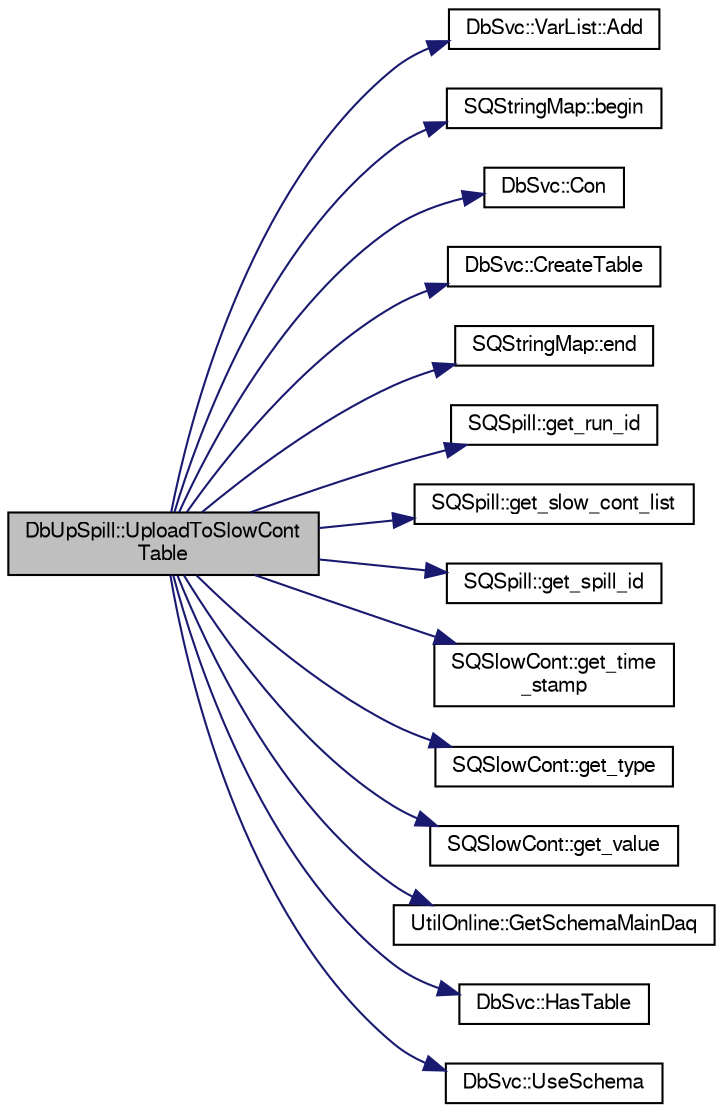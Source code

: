 digraph "DbUpSpill::UploadToSlowContTable"
{
  bgcolor="transparent";
  edge [fontname="FreeSans",fontsize="10",labelfontname="FreeSans",labelfontsize="10"];
  node [fontname="FreeSans",fontsize="10",shape=record];
  rankdir="LR";
  Node1 [label="DbUpSpill::UploadToSlowCont\lTable",height=0.2,width=0.4,color="black", fillcolor="grey75", style="filled" fontcolor="black"];
  Node1 -> Node2 [color="midnightblue",fontsize="10",style="solid",fontname="FreeSans"];
  Node2 [label="DbSvc::VarList::Add",height=0.2,width=0.4,color="black",URL="$da/dfa/classDbSvc_1_1VarList.html#a8835fc0ecc4041873b5e15dbb35a5218"];
  Node1 -> Node3 [color="midnightblue",fontsize="10",style="solid",fontname="FreeSans"];
  Node3 [label="SQStringMap::begin",height=0.2,width=0.4,color="black",URL="$d7/d7d/classSQStringMap.html#a8f02e6b73ce6ca7493c227c7a01515b5"];
  Node1 -> Node4 [color="midnightblue",fontsize="10",style="solid",fontname="FreeSans"];
  Node4 [label="DbSvc::Con",height=0.2,width=0.4,color="black",URL="$d2/da4/classDbSvc.html#af342c238c151003ac35ca3e96f60d02e"];
  Node1 -> Node5 [color="midnightblue",fontsize="10",style="solid",fontname="FreeSans"];
  Node5 [label="DbSvc::CreateTable",height=0.2,width=0.4,color="black",URL="$d2/da4/classDbSvc.html#abc037dbd5084422aacdfa76bd0e8d2b7"];
  Node1 -> Node6 [color="midnightblue",fontsize="10",style="solid",fontname="FreeSans"];
  Node6 [label="SQStringMap::end",height=0.2,width=0.4,color="black",URL="$d7/d7d/classSQStringMap.html#ade1a7cf83015eb1945fe3f60310b92b3"];
  Node1 -> Node7 [color="midnightblue",fontsize="10",style="solid",fontname="FreeSans"];
  Node7 [label="SQSpill::get_run_id",height=0.2,width=0.4,color="black",URL="$d0/d78/classSQSpill.html#a940eba0e42d0da3de695d3d1cb297ff5"];
  Node1 -> Node8 [color="midnightblue",fontsize="10",style="solid",fontname="FreeSans"];
  Node8 [label="SQSpill::get_slow_cont_list",height=0.2,width=0.4,color="black",URL="$d0/d78/classSQSpill.html#a214705600b579d5492b1fec4ab7e005a"];
  Node1 -> Node9 [color="midnightblue",fontsize="10",style="solid",fontname="FreeSans"];
  Node9 [label="SQSpill::get_spill_id",height=0.2,width=0.4,color="black",URL="$d0/d78/classSQSpill.html#a29e7126ee7862f88c4aca1f9f38ad52f"];
  Node1 -> Node10 [color="midnightblue",fontsize="10",style="solid",fontname="FreeSans"];
  Node10 [label="SQSlowCont::get_time\l_stamp",height=0.2,width=0.4,color="black",URL="$d2/dea/classSQSlowCont.html#a966f4f5bc51c938788309df8f2f37c2d"];
  Node1 -> Node11 [color="midnightblue",fontsize="10",style="solid",fontname="FreeSans"];
  Node11 [label="SQSlowCont::get_type",height=0.2,width=0.4,color="black",URL="$d2/dea/classSQSlowCont.html#ab22a8c2953044ba0c226529f1208370e"];
  Node1 -> Node12 [color="midnightblue",fontsize="10",style="solid",fontname="FreeSans"];
  Node12 [label="SQSlowCont::get_value",height=0.2,width=0.4,color="black",URL="$d2/dea/classSQSlowCont.html#a49430195e7a3e6e96b1cc610b557c666"];
  Node1 -> Node13 [color="midnightblue",fontsize="10",style="solid",fontname="FreeSans"];
  Node13 [label="UtilOnline::GetSchemaMainDaq",height=0.2,width=0.4,color="black",URL="$df/da2/classUtilOnline.html#a00d1fcb82a573b7108b27d67e4320b63"];
  Node1 -> Node14 [color="midnightblue",fontsize="10",style="solid",fontname="FreeSans"];
  Node14 [label="DbSvc::HasTable",height=0.2,width=0.4,color="black",URL="$d2/da4/classDbSvc.html#af7e30673551b9cbc6d0ad9e37e4ec35b"];
  Node1 -> Node15 [color="midnightblue",fontsize="10",style="solid",fontname="FreeSans"];
  Node15 [label="DbSvc::UseSchema",height=0.2,width=0.4,color="black",URL="$d2/da4/classDbSvc.html#a7e4cc05e20e0a21eef9c185c34c51044"];
}
